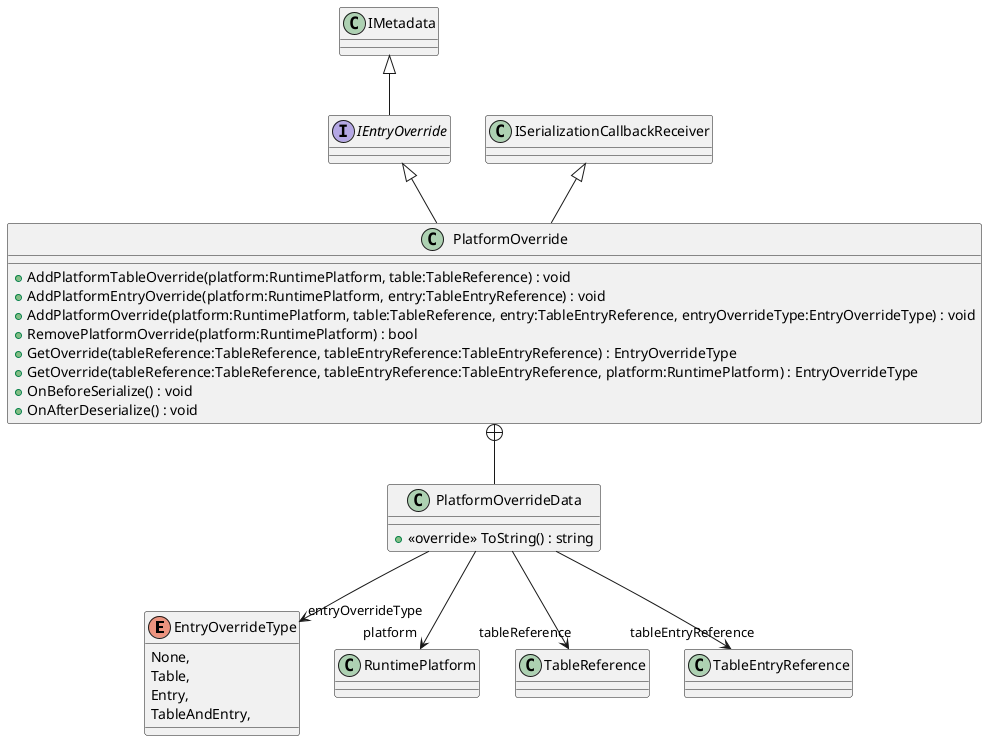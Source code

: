 @startuml
enum EntryOverrideType {
    None,
    Table,
    Entry,
    TableAndEntry,
}
interface IEntryOverride {
}
class PlatformOverride {
    + AddPlatformTableOverride(platform:RuntimePlatform, table:TableReference) : void
    + AddPlatformEntryOverride(platform:RuntimePlatform, entry:TableEntryReference) : void
    + AddPlatformOverride(platform:RuntimePlatform, table:TableReference, entry:TableEntryReference, entryOverrideType:EntryOverrideType) : void
    + RemovePlatformOverride(platform:RuntimePlatform) : bool
    + GetOverride(tableReference:TableReference, tableEntryReference:TableEntryReference) : EntryOverrideType
    + GetOverride(tableReference:TableReference, tableEntryReference:TableEntryReference, platform:RuntimePlatform) : EntryOverrideType
    + OnBeforeSerialize() : void
    + OnAfterDeserialize() : void
}
class PlatformOverrideData {
    + <<override>> ToString() : string
}
IMetadata <|-- IEntryOverride
IEntryOverride <|-- PlatformOverride
ISerializationCallbackReceiver <|-- PlatformOverride
PlatformOverride +-- PlatformOverrideData
PlatformOverrideData --> "platform" RuntimePlatform
PlatformOverrideData --> "entryOverrideType" EntryOverrideType
PlatformOverrideData --> "tableReference" TableReference
PlatformOverrideData --> "tableEntryReference" TableEntryReference
@enduml
